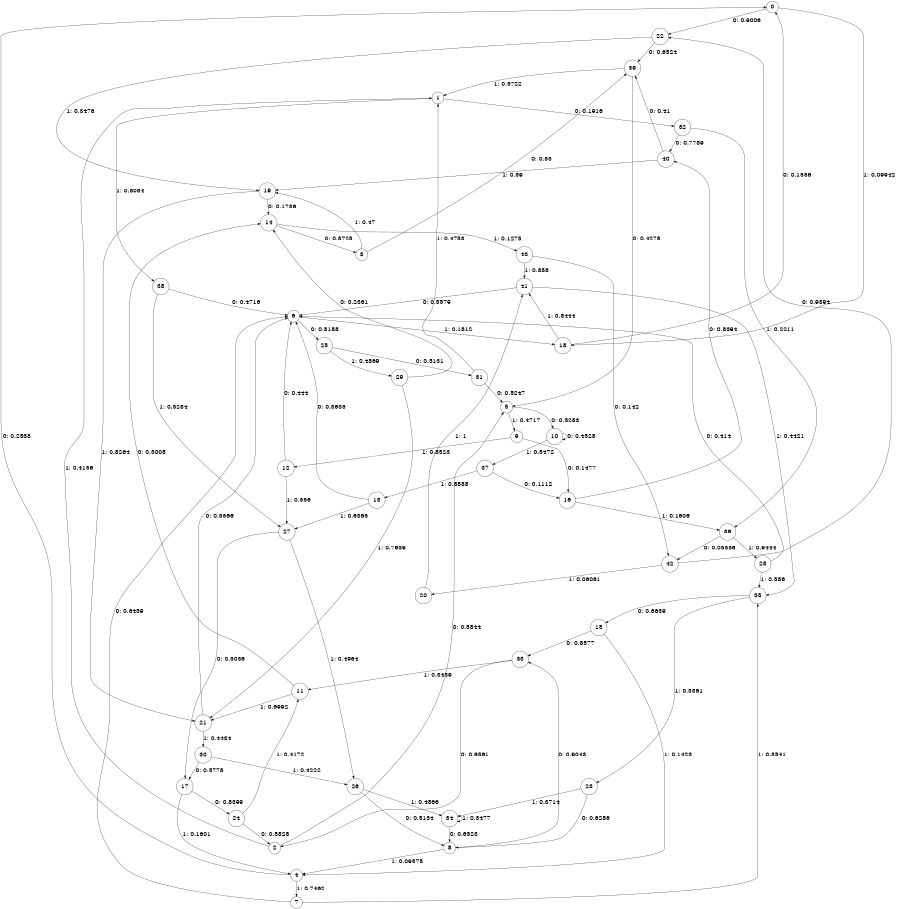 digraph "ch10faceL7" {
size = "6,8.5";
ratio = "fill";
node [shape = circle];
node [fontsize = 24];
edge [fontsize = 24];
0 -> 22 [label = "0: 0.9006   "];
0 -> 18 [label = "1: 0.09942  "];
1 -> 32 [label = "0: 0.1916   "];
1 -> 38 [label = "1: 0.8084   "];
2 -> 5 [label = "0: 0.5844   "];
2 -> 1 [label = "1: 0.4156   "];
3 -> 39 [label = "0: 0.53     "];
3 -> 19 [label = "1: 0.47     "];
4 -> 0 [label = "0: 0.2538   "];
4 -> 7 [label = "1: 0.7462   "];
5 -> 10 [label = "0: 0.5283   "];
5 -> 9 [label = "1: 0.4717   "];
6 -> 25 [label = "0: 0.8188   "];
6 -> 18 [label = "1: 0.1812   "];
7 -> 6 [label = "0: 0.6459   "];
7 -> 35 [label = "1: 0.3541   "];
8 -> 33 [label = "0: 0.9043   "];
8 -> 4 [label = "1: 0.09575  "];
9 -> 16 [label = "0: 0.1477   "];
9 -> 12 [label = "1: 0.8523   "];
10 -> 10 [label = "0: 0.4528   "];
10 -> 37 [label = "1: 0.5472   "];
11 -> 14 [label = "0: 0.3008   "];
11 -> 21 [label = "1: 0.6992   "];
12 -> 6 [label = "0: 0.444    "];
12 -> 27 [label = "1: 0.556    "];
13 -> 6 [label = "0: 0.3635   "];
13 -> 27 [label = "1: 0.6365   "];
14 -> 3 [label = "0: 0.8725   "];
14 -> 43 [label = "1: 0.1275   "];
15 -> 33 [label = "0: 0.8577   "];
15 -> 4 [label = "1: 0.1423   "];
16 -> 40 [label = "0: 0.8394   "];
16 -> 36 [label = "1: 0.1606   "];
17 -> 24 [label = "0: 0.8399   "];
17 -> 4 [label = "1: 0.1601   "];
18 -> 0 [label = "0: 0.1556   "];
18 -> 41 [label = "1: 0.8444   "];
19 -> 14 [label = "0: 0.1736   "];
19 -> 21 [label = "1: 0.8264   "];
20 -> 41 [label = "1: 1        "];
21 -> 6 [label = "0: 0.5566   "];
21 -> 30 [label = "1: 0.4434   "];
22 -> 39 [label = "0: 0.6524   "];
22 -> 19 [label = "1: 0.3476   "];
23 -> 8 [label = "0: 0.6286   "];
23 -> 34 [label = "1: 0.3714   "];
24 -> 2 [label = "0: 0.5828   "];
24 -> 11 [label = "1: 0.4172   "];
25 -> 31 [label = "0: 0.5131   "];
25 -> 29 [label = "1: 0.4869   "];
26 -> 8 [label = "0: 0.5134   "];
26 -> 34 [label = "1: 0.4866   "];
27 -> 17 [label = "0: 0.5036   "];
27 -> 26 [label = "1: 0.4964   "];
28 -> 6 [label = "0: 0.414    "];
28 -> 35 [label = "1: 0.586    "];
29 -> 14 [label = "0: 0.2361   "];
29 -> 21 [label = "1: 0.7639   "];
30 -> 17 [label = "0: 0.5778   "];
30 -> 26 [label = "1: 0.4222   "];
31 -> 5 [label = "0: 0.5247   "];
31 -> 1 [label = "1: 0.4753   "];
32 -> 40 [label = "0: 0.7789   "];
32 -> 36 [label = "1: 0.2211   "];
33 -> 2 [label = "0: 0.6561   "];
33 -> 11 [label = "1: 0.3439   "];
34 -> 8 [label = "0: 0.6523   "];
34 -> 34 [label = "1: 0.3477   "];
35 -> 15 [label = "0: 0.6639   "];
35 -> 23 [label = "1: 0.3361   "];
36 -> 42 [label = "0: 0.05556  "];
36 -> 28 [label = "1: 0.9444   "];
37 -> 16 [label = "0: 0.1112   "];
37 -> 13 [label = "1: 0.8888   "];
38 -> 6 [label = "0: 0.4716   "];
38 -> 27 [label = "1: 0.5284   "];
39 -> 5 [label = "0: 0.4278   "];
39 -> 1 [label = "1: 0.5722   "];
40 -> 39 [label = "0: 0.41     "];
40 -> 19 [label = "1: 0.59     "];
41 -> 6 [label = "0: 0.5579   "];
41 -> 35 [label = "1: 0.4421   "];
42 -> 22 [label = "0: 0.9394   "];
42 -> 20 [label = "1: 0.06061  "];
43 -> 42 [label = "0: 0.142    "];
43 -> 41 [label = "1: 0.858    "];
}